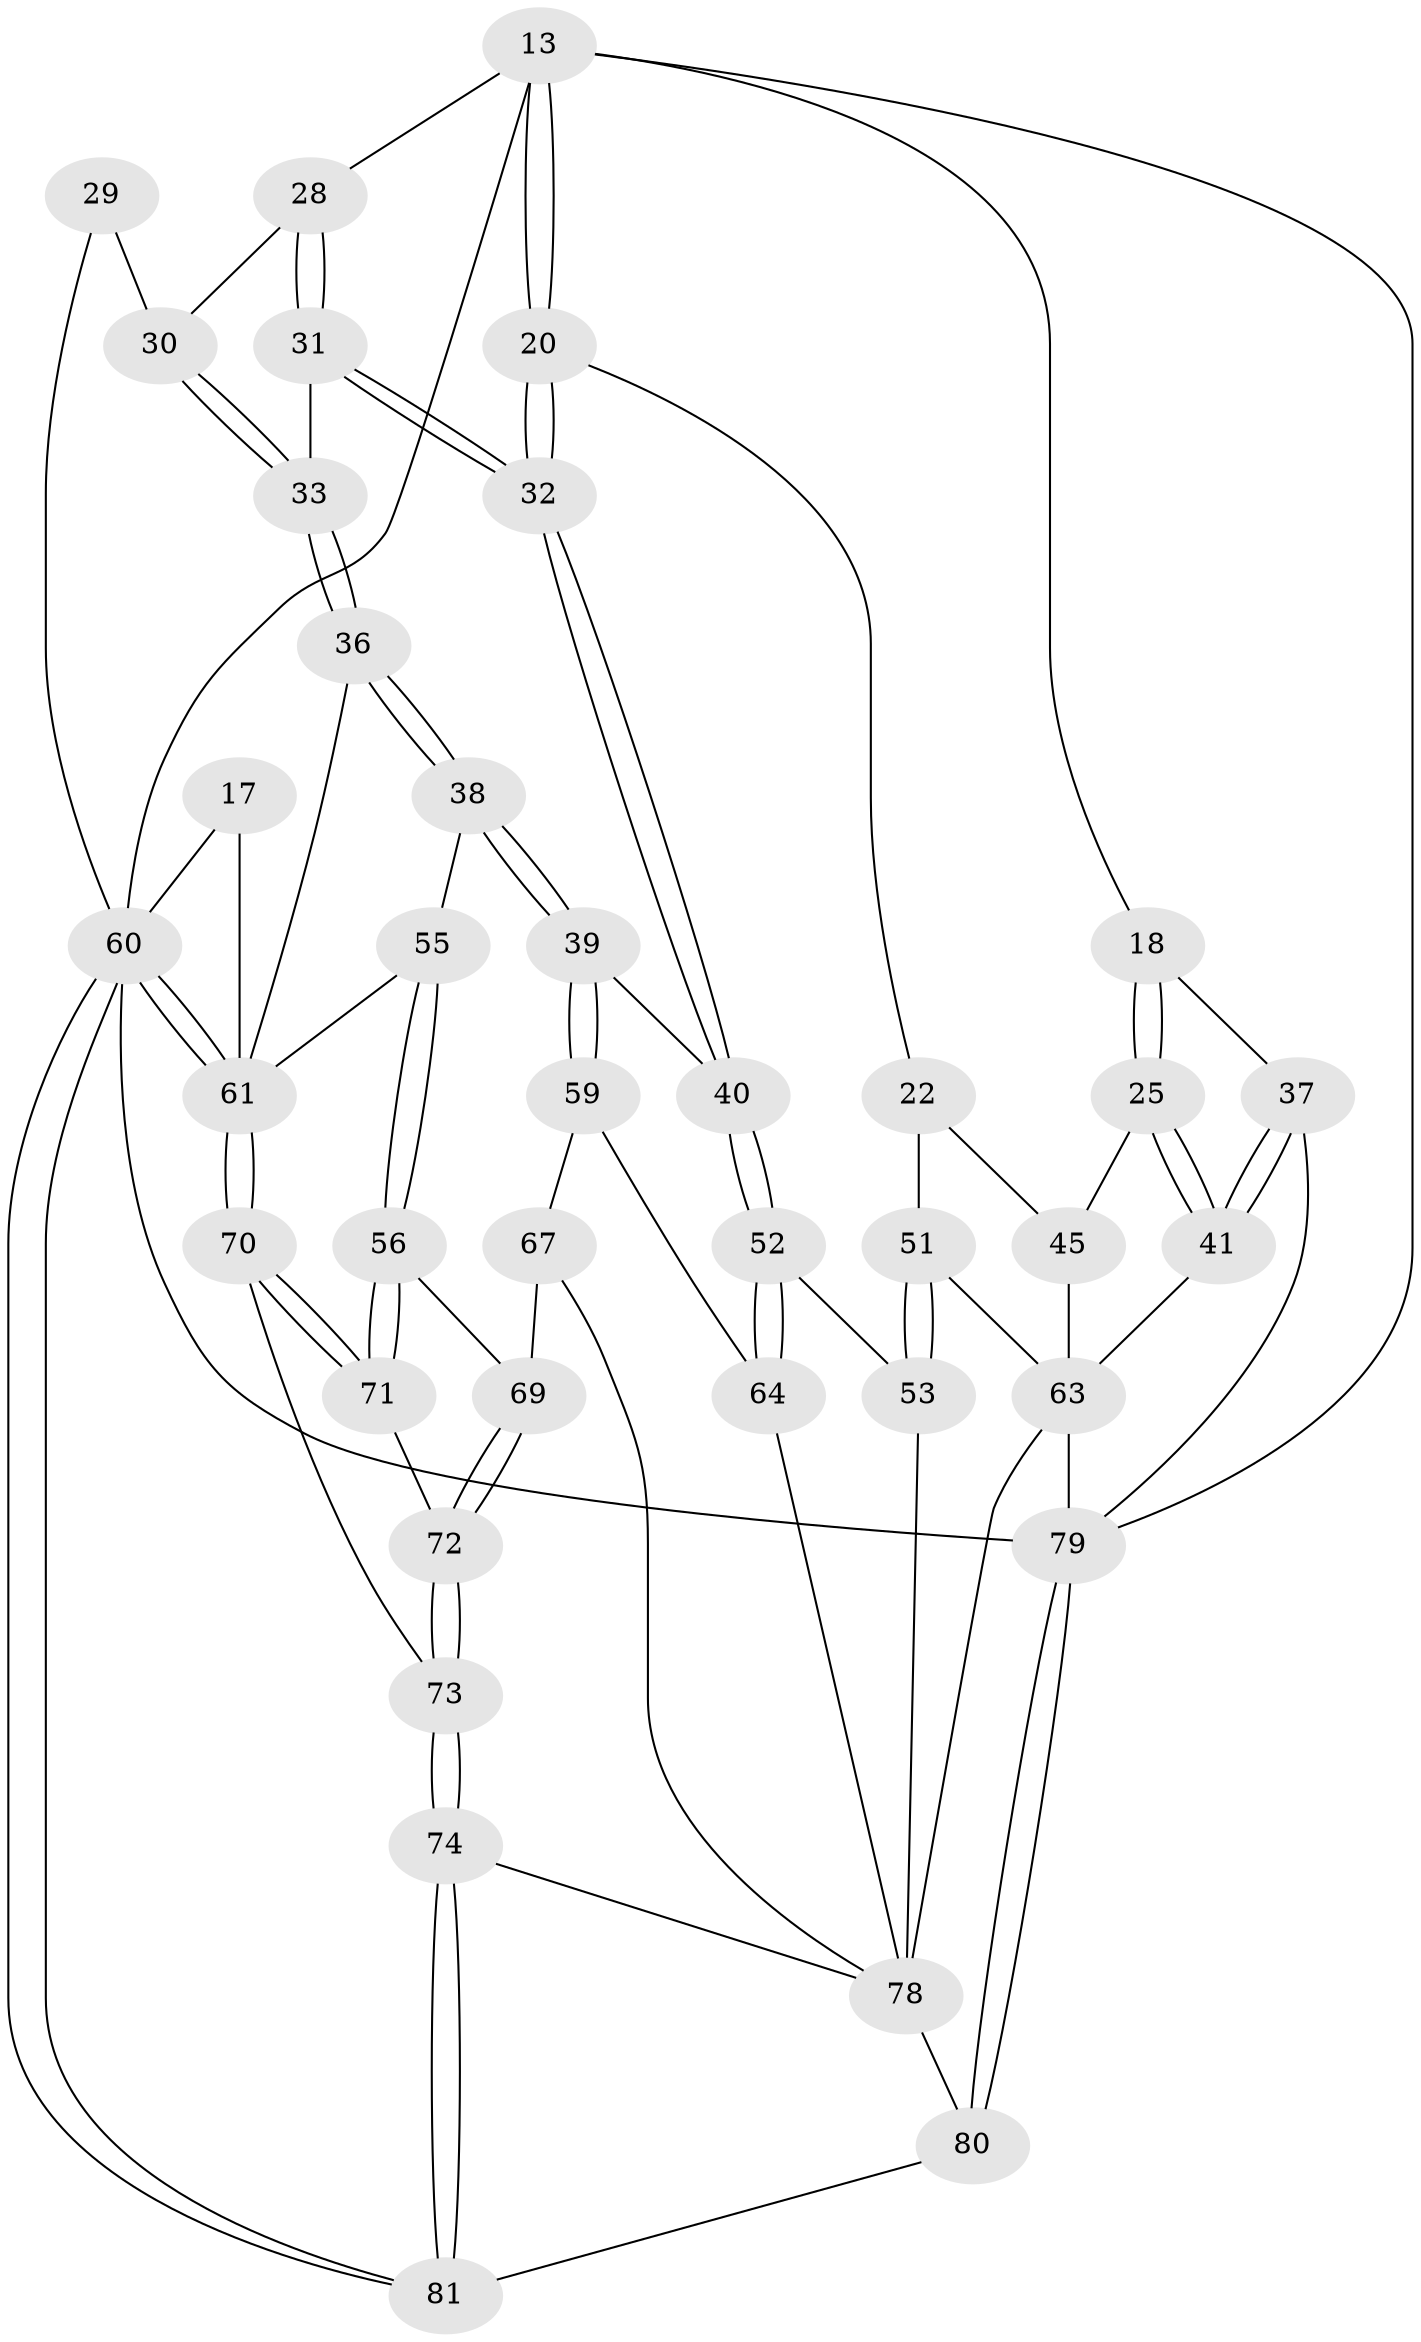 // original degree distribution, {3: 0.024691358024691357, 6: 0.1728395061728395, 4: 0.20987654320987653, 5: 0.5925925925925926}
// Generated by graph-tools (version 1.1) at 2025/59/03/09/25 04:59:52]
// undirected, 40 vertices, 93 edges
graph export_dot {
graph [start="1"]
  node [color=gray90,style=filled];
  13 [pos="+0.577160806376271+0.1988806271614429",super="+10+12"];
  17 [pos="+1+0.24542324088696804"];
  18 [pos="+0.2602223552139081+0.2906920629213963"];
  20 [pos="+0.5515192012371491+0.3804530415566604"];
  22 [pos="+0.296366174960195+0.3424201477321358",super="+21"];
  25 [pos="+0.2659830539422232+0.314642890263183"];
  28 [pos="+0.765381119773905+0.3002068984203937"];
  29 [pos="+0.9269717375967476+0.2996775136678205",super="+26"];
  30 [pos="+0.8898784972088803+0.3171660787454364",super="+27"];
  31 [pos="+0.7651848879451681+0.32299826276936255"];
  32 [pos="+0.5963571689122118+0.40867562501402127"];
  33 [pos="+0.8413937468416444+0.36502217935980535"];
  36 [pos="+0.8419762387753824+0.3674050699161481"];
  37 [pos="+0+0.2688218965668939",super="+19+14"];
  38 [pos="+0.8132708461520768+0.4921859105408611"];
  39 [pos="+0.7292024925696758+0.5550545137330968"];
  40 [pos="+0.6623386659835232+0.5220929581077114"];
  41 [pos="+0+0.41206933013888786"];
  45 [pos="+0.17643441342643595+0.5888681774776698",super="+24"];
  51 [pos="+0.44668132285253803+0.5281329228433725",super="+46"];
  52 [pos="+0.5398328105404078+0.6491487806702846"];
  53 [pos="+0.46879557737885924+0.6379604072257616"];
  55 [pos="+0.9465530841935765+0.5544287396908265",super="+42"];
  56 [pos="+0.8286077206721156+0.697324689962346"];
  59 [pos="+0.7692393461938+0.6462457866556384"];
  60 [pos="+1+1",super="+16+8"];
  61 [pos="+1+0.8959184177497312",super="+54+35"];
  63 [pos="+0.23553500133169988+0.7082794637959872",super="+47+49"];
  64 [pos="+0.5721626706531076+0.7258103805919685"];
  67 [pos="+0.6413083374739593+0.808888683407512",super="+58"];
  69 [pos="+0.7120094475298966+0.8523690976842639",super="+57"];
  70 [pos="+1+0.8367200345044226"];
  71 [pos="+0.8995567744481741+0.7774944328749182"];
  72 [pos="+0.7469129702771585+0.8808703777333029"];
  73 [pos="+0.7209428806009642+1"];
  74 [pos="+0.6792533141479372+1"];
  78 [pos="+0.4787251382664215+0.8547175977455946",super="+66+62+75"];
  79 [pos="+0.3423412437394649+1",super="+50+11"];
  80 [pos="+0.601722681149003+1",super="+76+77"];
  81 [pos="+0.6577307185879693+1"];
  13 -- 20;
  13 -- 20;
  13 -- 18;
  13 -- 60 [weight=2];
  13 -- 79;
  13 -- 28;
  17 -- 60 [weight=2];
  17 -- 61;
  18 -- 25;
  18 -- 25;
  18 -- 37;
  20 -- 32;
  20 -- 32;
  20 -- 22;
  22 -- 45;
  22 -- 51 [weight=2];
  25 -- 41;
  25 -- 41;
  25 -- 45;
  28 -- 31;
  28 -- 31;
  28 -- 30;
  29 -- 30 [weight=2];
  29 -- 60 [weight=2];
  30 -- 33;
  30 -- 33;
  31 -- 32;
  31 -- 32;
  31 -- 33;
  32 -- 40;
  32 -- 40;
  33 -- 36;
  33 -- 36;
  36 -- 38;
  36 -- 38;
  36 -- 61;
  37 -- 41;
  37 -- 41;
  37 -- 79 [weight=3];
  38 -- 39;
  38 -- 39;
  38 -- 55;
  39 -- 40;
  39 -- 59;
  39 -- 59;
  40 -- 52;
  40 -- 52;
  41 -- 63;
  45 -- 63 [weight=3];
  51 -- 53;
  51 -- 53;
  51 -- 63;
  52 -- 53;
  52 -- 64;
  52 -- 64;
  53 -- 78;
  55 -- 56;
  55 -- 56;
  55 -- 61 [weight=2];
  56 -- 71;
  56 -- 71;
  56 -- 69;
  59 -- 64;
  59 -- 67;
  60 -- 61;
  60 -- 61;
  60 -- 81;
  60 -- 81;
  60 -- 79 [weight=3];
  61 -- 70;
  61 -- 70;
  63 -- 78 [weight=2];
  63 -- 79;
  64 -- 78;
  67 -- 69 [weight=2];
  67 -- 78;
  69 -- 72;
  69 -- 72;
  70 -- 71;
  70 -- 71;
  70 -- 73;
  71 -- 72;
  72 -- 73;
  72 -- 73;
  73 -- 74;
  73 -- 74;
  74 -- 81;
  74 -- 81;
  74 -- 78;
  78 -- 80 [weight=2];
  79 -- 80 [weight=2];
  79 -- 80;
  80 -- 81;
}
